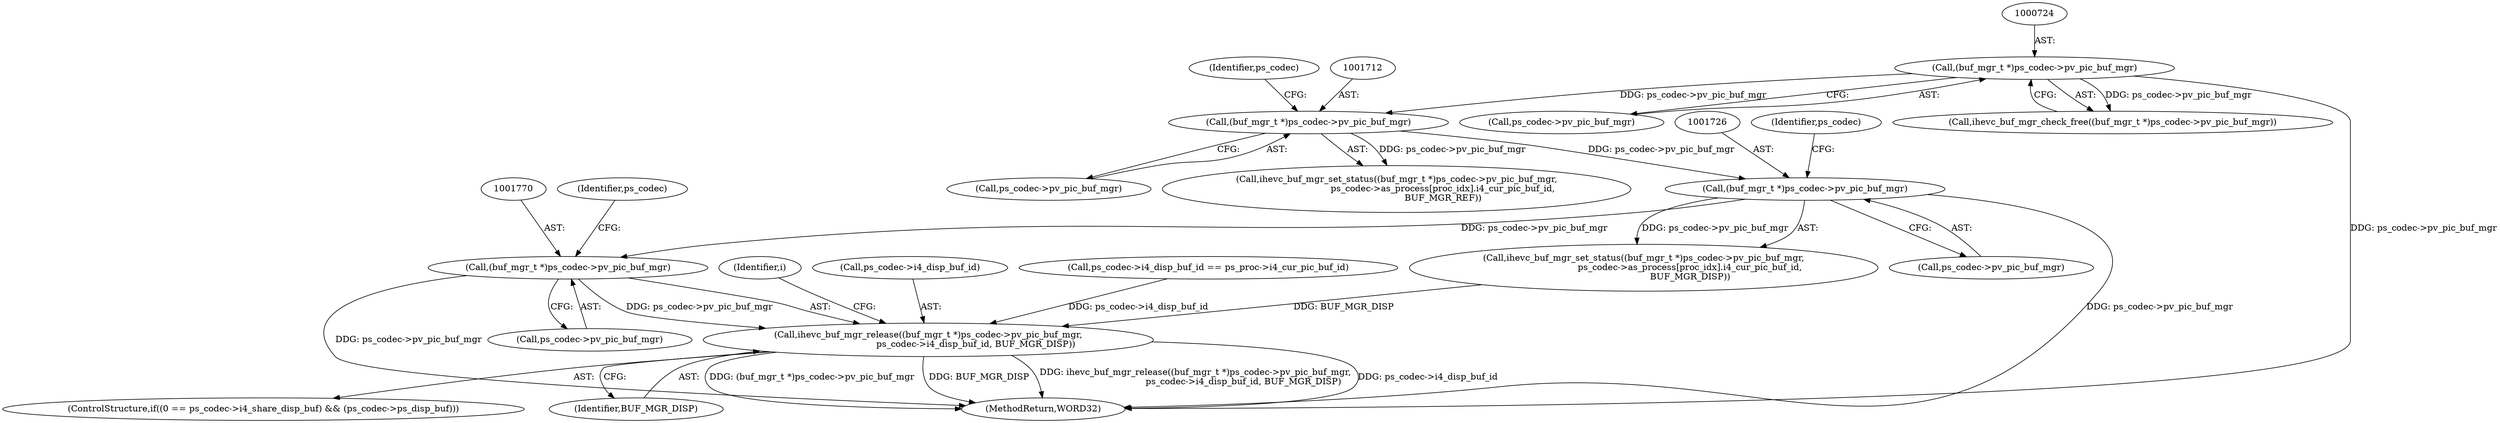 digraph "0_Android_87fb7909c49e6a4510ba86ace1ffc83459c7e1b9@pointer" {
"1001769" [label="(Call,(buf_mgr_t *)ps_codec->pv_pic_buf_mgr)"];
"1001725" [label="(Call,(buf_mgr_t *)ps_codec->pv_pic_buf_mgr)"];
"1001711" [label="(Call,(buf_mgr_t *)ps_codec->pv_pic_buf_mgr)"];
"1000723" [label="(Call,(buf_mgr_t *)ps_codec->pv_pic_buf_mgr)"];
"1001768" [label="(Call,ihevc_buf_mgr_release((buf_mgr_t *)ps_codec->pv_pic_buf_mgr,\n                                  ps_codec->i4_disp_buf_id, BUF_MGR_DISP))"];
"1001724" [label="(Call,ihevc_buf_mgr_set_status((buf_mgr_t *)ps_codec->pv_pic_buf_mgr,\n                                 ps_codec->as_process[proc_idx].i4_cur_pic_buf_id,\n                                 BUF_MGR_DISP))"];
"1001777" [label="(Identifier,BUF_MGR_DISP)"];
"1000725" [label="(Call,ps_codec->pv_pic_buf_mgr)"];
"1001733" [label="(Identifier,ps_codec)"];
"1001727" [label="(Call,ps_codec->pv_pic_buf_mgr)"];
"1001768" [label="(Call,ihevc_buf_mgr_release((buf_mgr_t *)ps_codec->pv_pic_buf_mgr,\n                                  ps_codec->i4_disp_buf_id, BUF_MGR_DISP))"];
"1001725" [label="(Call,(buf_mgr_t *)ps_codec->pv_pic_buf_mgr)"];
"1001710" [label="(Call,ihevc_buf_mgr_set_status((buf_mgr_t *)ps_codec->pv_pic_buf_mgr,\n                                 ps_codec->as_process[proc_idx].i4_cur_pic_buf_id,\n                                 BUF_MGR_REF))"];
"1001780" [label="(Identifier,i)"];
"1001719" [label="(Identifier,ps_codec)"];
"1001771" [label="(Call,ps_codec->pv_pic_buf_mgr)"];
"1001769" [label="(Call,(buf_mgr_t *)ps_codec->pv_pic_buf_mgr)"];
"1001918" [label="(MethodReturn,WORD32)"];
"1000722" [label="(Call,ihevc_buf_mgr_check_free((buf_mgr_t *)ps_codec->pv_pic_buf_mgr))"];
"1000723" [label="(Call,(buf_mgr_t *)ps_codec->pv_pic_buf_mgr)"];
"1001774" [label="(Call,ps_codec->i4_disp_buf_id)"];
"1001711" [label="(Call,(buf_mgr_t *)ps_codec->pv_pic_buf_mgr)"];
"1001320" [label="(Call,ps_codec->i4_disp_buf_id == ps_proc->i4_cur_pic_buf_id)"];
"1001775" [label="(Identifier,ps_codec)"];
"1001758" [label="(ControlStructure,if((0 == ps_codec->i4_share_disp_buf) && (ps_codec->ps_disp_buf)))"];
"1001713" [label="(Call,ps_codec->pv_pic_buf_mgr)"];
"1001769" -> "1001768"  [label="AST: "];
"1001769" -> "1001771"  [label="CFG: "];
"1001770" -> "1001769"  [label="AST: "];
"1001771" -> "1001769"  [label="AST: "];
"1001775" -> "1001769"  [label="CFG: "];
"1001769" -> "1001918"  [label="DDG: ps_codec->pv_pic_buf_mgr"];
"1001769" -> "1001768"  [label="DDG: ps_codec->pv_pic_buf_mgr"];
"1001725" -> "1001769"  [label="DDG: ps_codec->pv_pic_buf_mgr"];
"1001725" -> "1001724"  [label="AST: "];
"1001725" -> "1001727"  [label="CFG: "];
"1001726" -> "1001725"  [label="AST: "];
"1001727" -> "1001725"  [label="AST: "];
"1001733" -> "1001725"  [label="CFG: "];
"1001725" -> "1001918"  [label="DDG: ps_codec->pv_pic_buf_mgr"];
"1001725" -> "1001724"  [label="DDG: ps_codec->pv_pic_buf_mgr"];
"1001711" -> "1001725"  [label="DDG: ps_codec->pv_pic_buf_mgr"];
"1001711" -> "1001710"  [label="AST: "];
"1001711" -> "1001713"  [label="CFG: "];
"1001712" -> "1001711"  [label="AST: "];
"1001713" -> "1001711"  [label="AST: "];
"1001719" -> "1001711"  [label="CFG: "];
"1001711" -> "1001710"  [label="DDG: ps_codec->pv_pic_buf_mgr"];
"1000723" -> "1001711"  [label="DDG: ps_codec->pv_pic_buf_mgr"];
"1000723" -> "1000722"  [label="AST: "];
"1000723" -> "1000725"  [label="CFG: "];
"1000724" -> "1000723"  [label="AST: "];
"1000725" -> "1000723"  [label="AST: "];
"1000722" -> "1000723"  [label="CFG: "];
"1000723" -> "1001918"  [label="DDG: ps_codec->pv_pic_buf_mgr"];
"1000723" -> "1000722"  [label="DDG: ps_codec->pv_pic_buf_mgr"];
"1001768" -> "1001758"  [label="AST: "];
"1001768" -> "1001777"  [label="CFG: "];
"1001774" -> "1001768"  [label="AST: "];
"1001777" -> "1001768"  [label="AST: "];
"1001780" -> "1001768"  [label="CFG: "];
"1001768" -> "1001918"  [label="DDG: (buf_mgr_t *)ps_codec->pv_pic_buf_mgr"];
"1001768" -> "1001918"  [label="DDG: BUF_MGR_DISP"];
"1001768" -> "1001918"  [label="DDG: ihevc_buf_mgr_release((buf_mgr_t *)ps_codec->pv_pic_buf_mgr,\n                                  ps_codec->i4_disp_buf_id, BUF_MGR_DISP)"];
"1001768" -> "1001918"  [label="DDG: ps_codec->i4_disp_buf_id"];
"1001320" -> "1001768"  [label="DDG: ps_codec->i4_disp_buf_id"];
"1001724" -> "1001768"  [label="DDG: BUF_MGR_DISP"];
}

